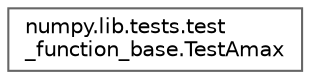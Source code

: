 digraph "Graphical Class Hierarchy"
{
 // LATEX_PDF_SIZE
  bgcolor="transparent";
  edge [fontname=Helvetica,fontsize=10,labelfontname=Helvetica,labelfontsize=10];
  node [fontname=Helvetica,fontsize=10,shape=box,height=0.2,width=0.4];
  rankdir="LR";
  Node0 [id="Node000000",label="numpy.lib.tests.test\l_function_base.TestAmax",height=0.2,width=0.4,color="grey40", fillcolor="white", style="filled",URL="$db/d1a/classnumpy_1_1lib_1_1tests_1_1test__function__base_1_1TestAmax.html",tooltip=" "];
}
